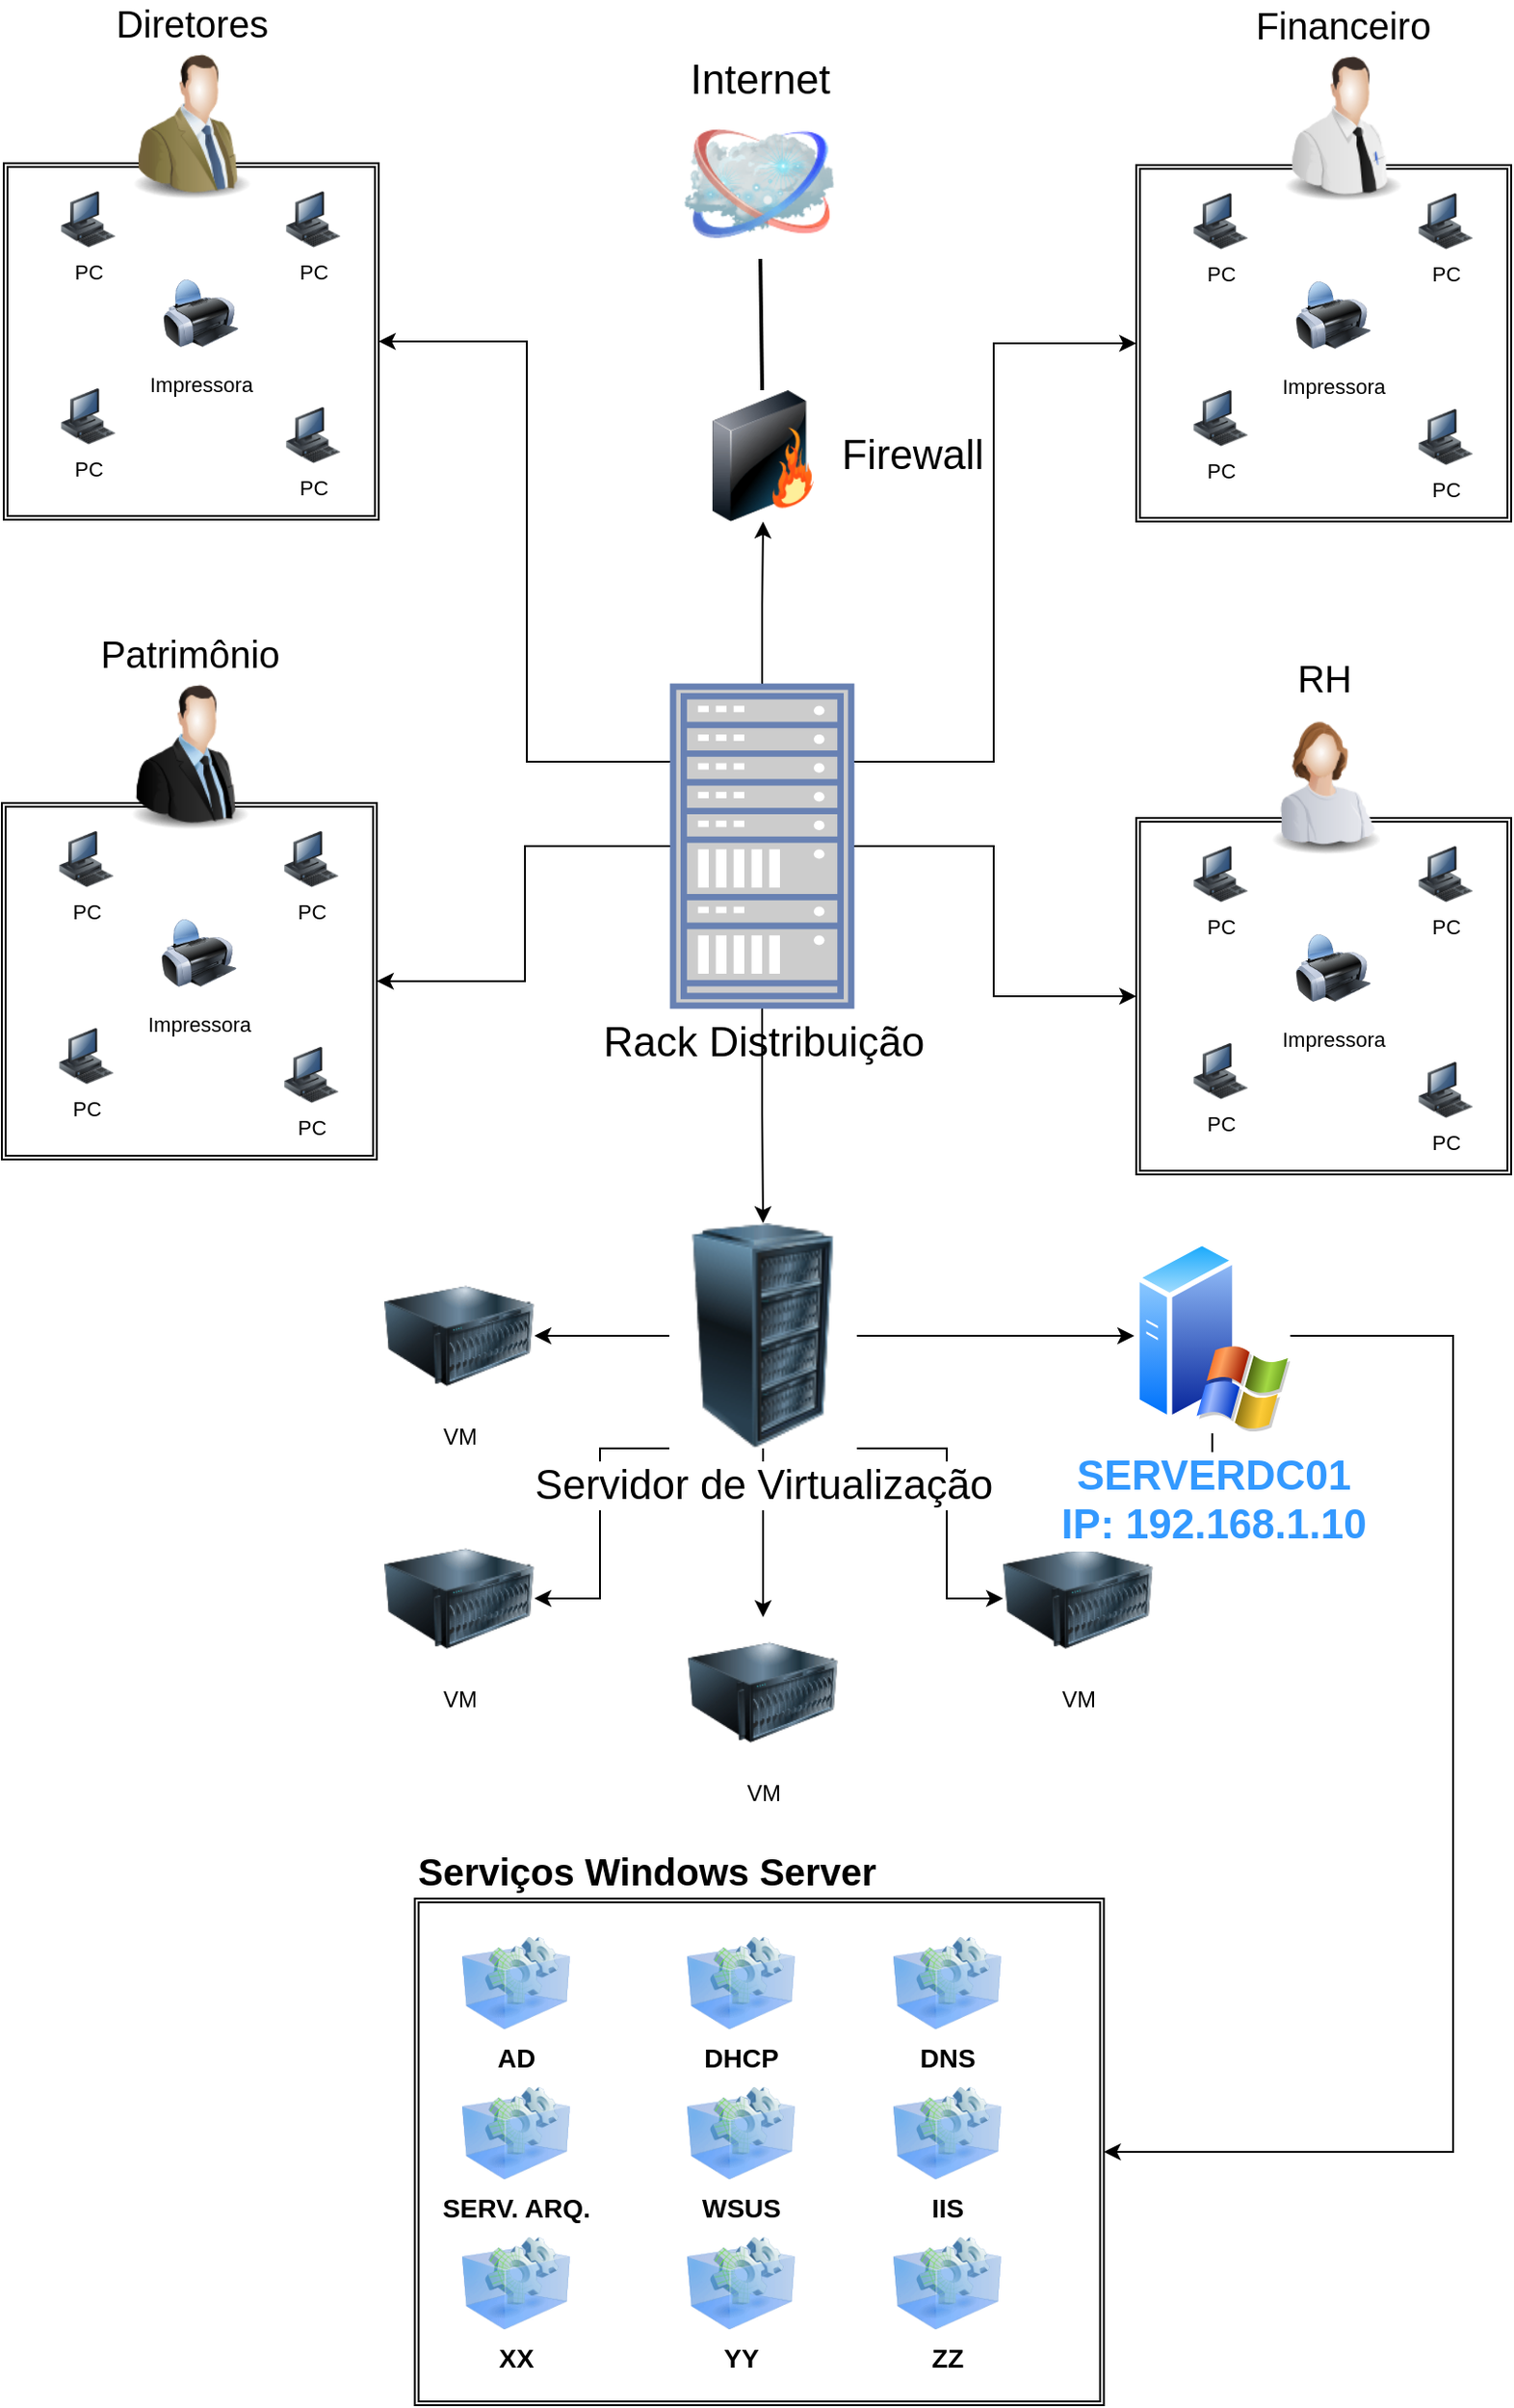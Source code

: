 <mxfile version="22.1.3" type="onedrive">
  <diagram name="Page-1" id="55a83fd1-7818-8e21-69c5-c3457e3827bb">
    <mxGraphModel grid="1" page="1" gridSize="10" guides="1" tooltips="1" connect="1" arrows="1" fold="1" pageScale="1" pageWidth="1100" pageHeight="850" background="none" math="0" shadow="0">
      <root>
        <mxCell id="0" />
        <mxCell id="1" parent="0" />
        <mxCell id="69ecfefc5c41e42c-2" value="Internet" style="image;html=1;labelBackgroundColor=#ffffff;image=img/lib/clip_art/networking/Cloud_128x128.png;rounded=1;shadow=0;comic=0;strokeWidth=2;fontSize=22;labelPosition=center;verticalLabelPosition=top;align=center;verticalAlign=bottom;" vertex="1" parent="1">
          <mxGeometry x="480" y="92" width="80" height="80" as="geometry" />
        </mxCell>
        <mxCell id="69ecfefc5c41e42c-19" style="edgeStyle=none;rounded=0;html=1;labelBackgroundColor=none;endArrow=none;strokeWidth=2;fontFamily=Verdana;fontSize=22" edge="1" parent="1" source="69ecfefc5c41e42c-3" target="69ecfefc5c41e42c-2">
          <mxGeometry relative="1" as="geometry" />
        </mxCell>
        <mxCell id="69ecfefc5c41e42c-3" value="Firewall" style="image;html=1;labelBackgroundColor=#ffffff;image=img/lib/clip_art/networking/Firewall_128x128.png;rounded=1;shadow=0;comic=0;strokeWidth=2;fontSize=22;labelPosition=right;verticalLabelPosition=middle;align=left;verticalAlign=middle;" vertex="1" parent="1">
          <mxGeometry x="482" y="242" width="80" height="70" as="geometry" />
        </mxCell>
        <mxCell id="dxCK5NF6PYWlYXXkP_ZU-16" style="edgeStyle=orthogonalEdgeStyle;rounded=0;orthogonalLoop=1;jettySize=auto;html=1;entryX=1;entryY=0.5;entryDx=0;entryDy=0;" edge="1" parent="1" source="dxCK5NF6PYWlYXXkP_ZU-10" target="dxCK5NF6PYWlYXXkP_ZU-13">
          <mxGeometry relative="1" as="geometry">
            <Array as="points">
              <mxPoint x="435" y="806" />
              <mxPoint x="435" y="886" />
            </Array>
          </mxGeometry>
        </mxCell>
        <mxCell id="dxCK5NF6PYWlYXXkP_ZU-19" style="edgeStyle=orthogonalEdgeStyle;rounded=0;orthogonalLoop=1;jettySize=auto;html=1;" edge="1" parent="1" source="dxCK5NF6PYWlYXXkP_ZU-10" target="dxCK5NF6PYWlYXXkP_ZU-11">
          <mxGeometry relative="1" as="geometry" />
        </mxCell>
        <mxCell id="dxCK5NF6PYWlYXXkP_ZU-20" style="edgeStyle=orthogonalEdgeStyle;rounded=0;orthogonalLoop=1;jettySize=auto;html=1;entryX=0;entryY=0.5;entryDx=0;entryDy=0;" edge="1" parent="1" source="dxCK5NF6PYWlYXXkP_ZU-10" target="dxCK5NF6PYWlYXXkP_ZU-12">
          <mxGeometry relative="1" as="geometry">
            <Array as="points">
              <mxPoint x="620" y="806" />
              <mxPoint x="620" y="886" />
            </Array>
          </mxGeometry>
        </mxCell>
        <mxCell id="dxCK5NF6PYWlYXXkP_ZU-111" style="edgeStyle=orthogonalEdgeStyle;rounded=0;orthogonalLoop=1;jettySize=auto;html=1;entryX=1;entryY=0.5;entryDx=0;entryDy=0;" edge="1" parent="1" source="dxCK5NF6PYWlYXXkP_ZU-10" target="dxCK5NF6PYWlYXXkP_ZU-14">
          <mxGeometry relative="1" as="geometry" />
        </mxCell>
        <mxCell id="dxCK5NF6PYWlYXXkP_ZU-112" style="edgeStyle=orthogonalEdgeStyle;rounded=0;orthogonalLoop=1;jettySize=auto;html=1;" edge="1" parent="1" source="dxCK5NF6PYWlYXXkP_ZU-10" target="dxCK5NF6PYWlYXXkP_ZU-110">
          <mxGeometry relative="1" as="geometry">
            <mxPoint x="650" y="746.0" as="targetPoint" />
          </mxGeometry>
        </mxCell>
        <mxCell id="dxCK5NF6PYWlYXXkP_ZU-10" value="Servidor de Virtualização" style="image;html=1;image=img/lib/clip_art/computers/Server_Rack_128x128.png;fontSize=22;" vertex="1" parent="1">
          <mxGeometry x="472" y="686" width="100" height="120" as="geometry" />
        </mxCell>
        <mxCell id="dxCK5NF6PYWlYXXkP_ZU-11" value="VM" style="image;html=1;image=img/lib/clip_art/computers/Server_128x128.png" vertex="1" parent="1">
          <mxGeometry x="482" y="896" width="80" height="80" as="geometry" />
        </mxCell>
        <mxCell id="dxCK5NF6PYWlYXXkP_ZU-12" value="VM" style="image;html=1;image=img/lib/clip_art/computers/Server_128x128.png" vertex="1" parent="1">
          <mxGeometry x="650" y="846" width="80" height="80" as="geometry" />
        </mxCell>
        <mxCell id="dxCK5NF6PYWlYXXkP_ZU-13" value="VM" style="image;html=1;image=img/lib/clip_art/computers/Server_128x128.png" vertex="1" parent="1">
          <mxGeometry x="320" y="846" width="80" height="80" as="geometry" />
        </mxCell>
        <mxCell id="dxCK5NF6PYWlYXXkP_ZU-14" value="VM" style="image;html=1;image=img/lib/clip_art/computers/Server_128x128.png" vertex="1" parent="1">
          <mxGeometry x="320" y="706" width="80" height="80" as="geometry" />
        </mxCell>
        <mxCell id="dxCK5NF6PYWlYXXkP_ZU-60" value="" style="group" vertex="1" connectable="0" parent="1">
          <mxGeometry x="116" y="462" width="200" height="190" as="geometry" />
        </mxCell>
        <mxCell id="dxCK5NF6PYWlYXXkP_ZU-54" value="" style="shape=ext;double=1;rounded=0;whiteSpace=wrap;html=1;" vertex="1" parent="dxCK5NF6PYWlYXXkP_ZU-60">
          <mxGeometry width="200" height="190" as="geometry" />
        </mxCell>
        <mxCell id="dxCK5NF6PYWlYXXkP_ZU-55" value="Impressora" style="image;html=1;labelBackgroundColor=#ffffff;image=img/lib/clip_art/computers/Printer_128x128.png;rounded=1;shadow=0;comic=0;strokeWidth=2;fontSize=11;" vertex="1" parent="dxCK5NF6PYWlYXXkP_ZU-60">
          <mxGeometry x="85" y="55" width="40" height="50" as="geometry" />
        </mxCell>
        <mxCell id="dxCK5NF6PYWlYXXkP_ZU-56" value="PC" style="image;html=1;labelBackgroundColor=#ffffff;image=img/lib/clip_art/computers/Workstation_128x128.png;rounded=1;shadow=0;comic=0;strokeWidth=2;fontSize=11;" vertex="1" parent="dxCK5NF6PYWlYXXkP_ZU-60">
          <mxGeometry x="30" y="120" width="30" height="30" as="geometry" />
        </mxCell>
        <mxCell id="dxCK5NF6PYWlYXXkP_ZU-57" value="PC" style="image;html=1;labelBackgroundColor=#ffffff;image=img/lib/clip_art/computers/Workstation_128x128.png;rounded=1;shadow=0;comic=0;strokeWidth=2;fontSize=11;" vertex="1" parent="dxCK5NF6PYWlYXXkP_ZU-60">
          <mxGeometry x="150" y="130" width="30" height="30" as="geometry" />
        </mxCell>
        <mxCell id="dxCK5NF6PYWlYXXkP_ZU-58" value="PC" style="image;html=1;labelBackgroundColor=#ffffff;image=img/lib/clip_art/computers/Workstation_128x128.png;rounded=1;shadow=0;comic=0;strokeWidth=2;fontSize=11;" vertex="1" parent="dxCK5NF6PYWlYXXkP_ZU-60">
          <mxGeometry x="150" y="15" width="30" height="30" as="geometry" />
        </mxCell>
        <mxCell id="dxCK5NF6PYWlYXXkP_ZU-59" value="PC" style="image;html=1;labelBackgroundColor=#ffffff;image=img/lib/clip_art/computers/Workstation_128x128.png;rounded=1;shadow=0;comic=0;strokeWidth=2;fontSize=11;" vertex="1" parent="dxCK5NF6PYWlYXXkP_ZU-60">
          <mxGeometry x="30" y="15" width="30" height="30" as="geometry" />
        </mxCell>
        <mxCell id="dxCK5NF6PYWlYXXkP_ZU-61" value="" style="group" vertex="1" connectable="0" parent="1">
          <mxGeometry x="721" y="470" width="200" height="190" as="geometry" />
        </mxCell>
        <mxCell id="dxCK5NF6PYWlYXXkP_ZU-42" value="" style="shape=ext;double=1;rounded=0;whiteSpace=wrap;html=1;" vertex="1" parent="dxCK5NF6PYWlYXXkP_ZU-61">
          <mxGeometry width="200" height="190" as="geometry" />
        </mxCell>
        <mxCell id="dxCK5NF6PYWlYXXkP_ZU-43" value="Impressora" style="image;html=1;labelBackgroundColor=#ffffff;image=img/lib/clip_art/computers/Printer_128x128.png;rounded=1;shadow=0;comic=0;strokeWidth=2;fontSize=11;" vertex="1" parent="dxCK5NF6PYWlYXXkP_ZU-61">
          <mxGeometry x="85" y="55" width="40" height="50" as="geometry" />
        </mxCell>
        <mxCell id="dxCK5NF6PYWlYXXkP_ZU-44" value="PC" style="image;html=1;labelBackgroundColor=#ffffff;image=img/lib/clip_art/computers/Workstation_128x128.png;rounded=1;shadow=0;comic=0;strokeWidth=2;fontSize=11;" vertex="1" parent="dxCK5NF6PYWlYXXkP_ZU-61">
          <mxGeometry x="30" y="120" width="30" height="30" as="geometry" />
        </mxCell>
        <mxCell id="dxCK5NF6PYWlYXXkP_ZU-45" value="PC" style="image;html=1;labelBackgroundColor=#ffffff;image=img/lib/clip_art/computers/Workstation_128x128.png;rounded=1;shadow=0;comic=0;strokeWidth=2;fontSize=11;" vertex="1" parent="dxCK5NF6PYWlYXXkP_ZU-61">
          <mxGeometry x="150" y="130" width="30" height="30" as="geometry" />
        </mxCell>
        <mxCell id="dxCK5NF6PYWlYXXkP_ZU-46" value="PC" style="image;html=1;labelBackgroundColor=#ffffff;image=img/lib/clip_art/computers/Workstation_128x128.png;rounded=1;shadow=0;comic=0;strokeWidth=2;fontSize=11;" vertex="1" parent="dxCK5NF6PYWlYXXkP_ZU-61">
          <mxGeometry x="150" y="15" width="30" height="30" as="geometry" />
        </mxCell>
        <mxCell id="dxCK5NF6PYWlYXXkP_ZU-47" value="PC" style="image;html=1;labelBackgroundColor=#ffffff;image=img/lib/clip_art/computers/Workstation_128x128.png;rounded=1;shadow=0;comic=0;strokeWidth=2;fontSize=11;" vertex="1" parent="dxCK5NF6PYWlYXXkP_ZU-61">
          <mxGeometry x="30" y="15" width="30" height="30" as="geometry" />
        </mxCell>
        <mxCell id="dxCK5NF6PYWlYXXkP_ZU-62" value="" style="group" vertex="1" connectable="0" parent="1">
          <mxGeometry x="721" y="122" width="200" height="190" as="geometry" />
        </mxCell>
        <mxCell id="dxCK5NF6PYWlYXXkP_ZU-32" value="" style="shape=ext;double=1;rounded=0;whiteSpace=wrap;html=1;" vertex="1" parent="dxCK5NF6PYWlYXXkP_ZU-62">
          <mxGeometry width="200" height="190" as="geometry" />
        </mxCell>
        <mxCell id="69ecfefc5c41e42c-6" value="Impressora" style="image;html=1;labelBackgroundColor=#ffffff;image=img/lib/clip_art/computers/Printer_128x128.png;rounded=1;shadow=0;comic=0;strokeWidth=2;fontSize=11;" vertex="1" parent="dxCK5NF6PYWlYXXkP_ZU-62">
          <mxGeometry x="85" y="55" width="40" height="50" as="geometry" />
        </mxCell>
        <mxCell id="dxCK5NF6PYWlYXXkP_ZU-29" value="PC" style="image;html=1;labelBackgroundColor=#ffffff;image=img/lib/clip_art/computers/Workstation_128x128.png;rounded=1;shadow=0;comic=0;strokeWidth=2;fontSize=11;" vertex="1" parent="dxCK5NF6PYWlYXXkP_ZU-62">
          <mxGeometry x="30" y="120" width="30" height="30" as="geometry" />
        </mxCell>
        <mxCell id="dxCK5NF6PYWlYXXkP_ZU-33" value="PC" style="image;html=1;labelBackgroundColor=#ffffff;image=img/lib/clip_art/computers/Workstation_128x128.png;rounded=1;shadow=0;comic=0;strokeWidth=2;fontSize=11;" vertex="1" parent="dxCK5NF6PYWlYXXkP_ZU-62">
          <mxGeometry x="150" y="130" width="30" height="30" as="geometry" />
        </mxCell>
        <mxCell id="dxCK5NF6PYWlYXXkP_ZU-34" value="PC" style="image;html=1;labelBackgroundColor=#ffffff;image=img/lib/clip_art/computers/Workstation_128x128.png;rounded=1;shadow=0;comic=0;strokeWidth=2;fontSize=11;" vertex="1" parent="dxCK5NF6PYWlYXXkP_ZU-62">
          <mxGeometry x="150" y="15" width="30" height="30" as="geometry" />
        </mxCell>
        <mxCell id="dxCK5NF6PYWlYXXkP_ZU-35" value="PC" style="image;html=1;labelBackgroundColor=#ffffff;image=img/lib/clip_art/computers/Workstation_128x128.png;rounded=1;shadow=0;comic=0;strokeWidth=2;fontSize=11;" vertex="1" parent="dxCK5NF6PYWlYXXkP_ZU-62">
          <mxGeometry x="30" y="15" width="30" height="30" as="geometry" />
        </mxCell>
        <mxCell id="dxCK5NF6PYWlYXXkP_ZU-63" value="" style="group" vertex="1" connectable="0" parent="1">
          <mxGeometry x="117" y="121" width="200" height="190" as="geometry" />
        </mxCell>
        <mxCell id="dxCK5NF6PYWlYXXkP_ZU-48" value="" style="shape=ext;double=1;rounded=0;whiteSpace=wrap;html=1;" vertex="1" parent="dxCK5NF6PYWlYXXkP_ZU-63">
          <mxGeometry width="200" height="190" as="geometry" />
        </mxCell>
        <mxCell id="dxCK5NF6PYWlYXXkP_ZU-49" value="Impressora" style="image;html=1;labelBackgroundColor=#ffffff;image=img/lib/clip_art/computers/Printer_128x128.png;rounded=1;shadow=0;comic=0;strokeWidth=2;fontSize=11;" vertex="1" parent="dxCK5NF6PYWlYXXkP_ZU-63">
          <mxGeometry x="85" y="55" width="40" height="50" as="geometry" />
        </mxCell>
        <mxCell id="dxCK5NF6PYWlYXXkP_ZU-50" value="PC" style="image;html=1;labelBackgroundColor=#ffffff;image=img/lib/clip_art/computers/Workstation_128x128.png;rounded=1;shadow=0;comic=0;strokeWidth=2;fontSize=11;" vertex="1" parent="dxCK5NF6PYWlYXXkP_ZU-63">
          <mxGeometry x="30" y="120" width="30" height="30" as="geometry" />
        </mxCell>
        <mxCell id="dxCK5NF6PYWlYXXkP_ZU-51" value="PC" style="image;html=1;labelBackgroundColor=#ffffff;image=img/lib/clip_art/computers/Workstation_128x128.png;rounded=1;shadow=0;comic=0;strokeWidth=2;fontSize=11;" vertex="1" parent="dxCK5NF6PYWlYXXkP_ZU-63">
          <mxGeometry x="150" y="130" width="30" height="30" as="geometry" />
        </mxCell>
        <mxCell id="dxCK5NF6PYWlYXXkP_ZU-52" value="PC" style="image;html=1;labelBackgroundColor=#ffffff;image=img/lib/clip_art/computers/Workstation_128x128.png;rounded=1;shadow=0;comic=0;strokeWidth=2;fontSize=11;" vertex="1" parent="dxCK5NF6PYWlYXXkP_ZU-63">
          <mxGeometry x="150" y="15" width="30" height="30" as="geometry" />
        </mxCell>
        <mxCell id="dxCK5NF6PYWlYXXkP_ZU-53" value="PC" style="image;html=1;labelBackgroundColor=#ffffff;image=img/lib/clip_art/computers/Workstation_128x128.png;rounded=1;shadow=0;comic=0;strokeWidth=2;fontSize=11;" vertex="1" parent="dxCK5NF6PYWlYXXkP_ZU-63">
          <mxGeometry x="30" y="15" width="30" height="30" as="geometry" />
        </mxCell>
        <mxCell id="dxCK5NF6PYWlYXXkP_ZU-64" value="&lt;font style=&quot;font-size: 20px;&quot;&gt;Patrimônio&lt;/font&gt;" style="image;html=1;image=img/lib/clip_art/people/Suit_Man_128x128.png;labelPosition=center;verticalLabelPosition=top;align=center;verticalAlign=bottom;" vertex="1" parent="1">
          <mxGeometry x="176" y="397" width="80" height="80" as="geometry" />
        </mxCell>
        <mxCell id="dxCK5NF6PYWlYXXkP_ZU-65" value="Diretores" style="image;html=1;image=img/lib/clip_art/people/Suit_Man_Green_128x128.png;fontSize=20;align=center;verticalAlign=bottom;labelPosition=center;verticalLabelPosition=top;" vertex="1" parent="1">
          <mxGeometry x="177" y="61" width="80" height="80" as="geometry" />
        </mxCell>
        <mxCell id="dxCK5NF6PYWlYXXkP_ZU-66" value="Financeiro" style="image;html=1;image=img/lib/clip_art/people/Tech_Man_128x128.png;fontSize=20;labelPosition=center;verticalLabelPosition=top;align=center;verticalAlign=bottom;" vertex="1" parent="1">
          <mxGeometry x="791" y="62" width="80" height="80" as="geometry" />
        </mxCell>
        <mxCell id="dxCK5NF6PYWlYXXkP_ZU-67" value="&lt;font style=&quot;font-size: 20px;&quot;&gt;RH&lt;/font&gt;" style="image;html=1;image=img/lib/clip_art/people/Worker_Woman_128x128.png;labelPosition=center;verticalLabelPosition=top;align=center;verticalAlign=bottom;" vertex="1" parent="1">
          <mxGeometry x="781" y="410" width="80" height="80" as="geometry" />
        </mxCell>
        <mxCell id="dxCK5NF6PYWlYXXkP_ZU-83" value="Serviços Windows Server" style="shape=ext;double=1;rounded=0;whiteSpace=wrap;html=1;labelPosition=center;verticalLabelPosition=top;align=left;verticalAlign=bottom;fontSize=20;fontStyle=1" vertex="1" parent="1">
          <mxGeometry x="336.25" y="1046" width="367.5" height="270" as="geometry" />
        </mxCell>
        <mxCell id="dxCK5NF6PYWlYXXkP_ZU-84" value="AD" style="image;html=1;image=img/lib/clip_art/computers/Virtual_Application_128x128.png;fontStyle=1;fontSize=14;" vertex="1" parent="1">
          <mxGeometry x="360" y="1066" width="60" height="50" as="geometry" />
        </mxCell>
        <mxCell id="dxCK5NF6PYWlYXXkP_ZU-96" value="SERV. ARQ." style="image;html=1;image=img/lib/clip_art/computers/Virtual_Application_128x128.png;fontStyle=1;fontSize=14;" vertex="1" parent="1">
          <mxGeometry x="360" y="1146" width="60" height="50" as="geometry" />
        </mxCell>
        <mxCell id="dxCK5NF6PYWlYXXkP_ZU-98" value="XX" style="image;html=1;image=img/lib/clip_art/computers/Virtual_Application_128x128.png;fontStyle=1;fontSize=14;" vertex="1" parent="1">
          <mxGeometry x="360" y="1226" width="60" height="50" as="geometry" />
        </mxCell>
        <mxCell id="dxCK5NF6PYWlYXXkP_ZU-99" value="DHCP" style="image;html=1;image=img/lib/clip_art/computers/Virtual_Application_128x128.png;fontStyle=1;fontSize=14;" vertex="1" parent="1">
          <mxGeometry x="480" y="1066" width="60" height="50" as="geometry" />
        </mxCell>
        <mxCell id="dxCK5NF6PYWlYXXkP_ZU-100" value="WSUS" style="image;html=1;image=img/lib/clip_art/computers/Virtual_Application_128x128.png;fontStyle=1;fontSize=14;" vertex="1" parent="1">
          <mxGeometry x="480" y="1146" width="60" height="50" as="geometry" />
        </mxCell>
        <mxCell id="dxCK5NF6PYWlYXXkP_ZU-101" value="YY" style="image;html=1;image=img/lib/clip_art/computers/Virtual_Application_128x128.png;fontStyle=1;fontSize=14;" vertex="1" parent="1">
          <mxGeometry x="480" y="1226" width="60" height="50" as="geometry" />
        </mxCell>
        <mxCell id="dxCK5NF6PYWlYXXkP_ZU-102" value="DNS" style="image;html=1;image=img/lib/clip_art/computers/Virtual_Application_128x128.png;fontStyle=1;fontSize=14;" vertex="1" parent="1">
          <mxGeometry x="590" y="1066" width="60" height="50" as="geometry" />
        </mxCell>
        <mxCell id="dxCK5NF6PYWlYXXkP_ZU-103" value="IIS" style="image;html=1;image=img/lib/clip_art/computers/Virtual_Application_128x128.png;fontStyle=1;fontSize=14;" vertex="1" parent="1">
          <mxGeometry x="590" y="1146" width="60" height="50" as="geometry" />
        </mxCell>
        <mxCell id="dxCK5NF6PYWlYXXkP_ZU-104" value="ZZ" style="image;html=1;image=img/lib/clip_art/computers/Virtual_Application_128x128.png;fontStyle=1;fontSize=14;" vertex="1" parent="1">
          <mxGeometry x="590" y="1226" width="60" height="50" as="geometry" />
        </mxCell>
        <mxCell id="dxCK5NF6PYWlYXXkP_ZU-121" style="edgeStyle=orthogonalEdgeStyle;rounded=0;orthogonalLoop=1;jettySize=auto;html=1;entryX=1;entryY=0.5;entryDx=0;entryDy=0;exitX=1;exitY=0.5;exitDx=0;exitDy=0;" edge="1" parent="1" source="dxCK5NF6PYWlYXXkP_ZU-110" target="dxCK5NF6PYWlYXXkP_ZU-83">
          <mxGeometry relative="1" as="geometry">
            <Array as="points">
              <mxPoint x="890" y="746" />
              <mxPoint x="890" y="1181" />
            </Array>
          </mxGeometry>
        </mxCell>
        <mxCell id="7YNDUlg3ZJvanOb8iCMV-1" value="" style="edgeStyle=orthogonalEdgeStyle;rounded=0;orthogonalLoop=1;jettySize=auto;html=1;" edge="1" parent="1" source="dxCK5NF6PYWlYXXkP_ZU-110" target="dxCK5NF6PYWlYXXkP_ZU-12">
          <mxGeometry relative="1" as="geometry" />
        </mxCell>
        <mxCell id="dxCK5NF6PYWlYXXkP_ZU-110" value="&lt;font style=&quot;font-size: 22px;&quot; color=&quot;#3399ff&quot;&gt;&lt;b&gt;SERVERDC01&lt;br&gt;IP: 192.168.1.10&lt;br&gt;&lt;/b&gt;&lt;/font&gt;" style="image;aspect=fixed;perimeter=ellipsePerimeter;html=1;align=center;shadow=0;dashed=0;spacingTop=3;image=img/lib/active_directory/windows_server_2.svg;" vertex="1" parent="1">
          <mxGeometry x="720" y="694" width="83.2" height="104" as="geometry" />
        </mxCell>
        <mxCell id="dxCK5NF6PYWlYXXkP_ZU-114" style="edgeStyle=orthogonalEdgeStyle;rounded=0;orthogonalLoop=1;jettySize=auto;html=1;entryX=0.5;entryY=1;entryDx=0;entryDy=0;" edge="1" parent="1" source="dxCK5NF6PYWlYXXkP_ZU-113" target="69ecfefc5c41e42c-3">
          <mxGeometry relative="1" as="geometry" />
        </mxCell>
        <mxCell id="dxCK5NF6PYWlYXXkP_ZU-115" style="edgeStyle=orthogonalEdgeStyle;rounded=0;orthogonalLoop=1;jettySize=auto;html=1;entryX=0.5;entryY=0;entryDx=0;entryDy=0;" edge="1" parent="1" source="dxCK5NF6PYWlYXXkP_ZU-113" target="dxCK5NF6PYWlYXXkP_ZU-10">
          <mxGeometry relative="1" as="geometry" />
        </mxCell>
        <mxCell id="dxCK5NF6PYWlYXXkP_ZU-116" style="edgeStyle=orthogonalEdgeStyle;rounded=0;orthogonalLoop=1;jettySize=auto;html=1;" edge="1" parent="1" source="dxCK5NF6PYWlYXXkP_ZU-113" target="dxCK5NF6PYWlYXXkP_ZU-42">
          <mxGeometry relative="1" as="geometry" />
        </mxCell>
        <mxCell id="dxCK5NF6PYWlYXXkP_ZU-117" style="edgeStyle=orthogonalEdgeStyle;rounded=0;orthogonalLoop=1;jettySize=auto;html=1;entryX=1;entryY=0.5;entryDx=0;entryDy=0;" edge="1" parent="1" source="dxCK5NF6PYWlYXXkP_ZU-113" target="dxCK5NF6PYWlYXXkP_ZU-54">
          <mxGeometry relative="1" as="geometry" />
        </mxCell>
        <mxCell id="dxCK5NF6PYWlYXXkP_ZU-118" style="edgeStyle=orthogonalEdgeStyle;rounded=0;orthogonalLoop=1;jettySize=auto;html=1;entryX=1;entryY=0.5;entryDx=0;entryDy=0;" edge="1" parent="1" source="dxCK5NF6PYWlYXXkP_ZU-113" target="dxCK5NF6PYWlYXXkP_ZU-48">
          <mxGeometry relative="1" as="geometry">
            <Array as="points">
              <mxPoint x="396" y="440" />
              <mxPoint x="396" y="216" />
            </Array>
          </mxGeometry>
        </mxCell>
        <mxCell id="dxCK5NF6PYWlYXXkP_ZU-119" style="edgeStyle=orthogonalEdgeStyle;rounded=0;orthogonalLoop=1;jettySize=auto;html=1;entryX=0;entryY=0.5;entryDx=0;entryDy=0;" edge="1" parent="1" source="dxCK5NF6PYWlYXXkP_ZU-113" target="dxCK5NF6PYWlYXXkP_ZU-32">
          <mxGeometry relative="1" as="geometry">
            <Array as="points">
              <mxPoint x="645" y="440" />
              <mxPoint x="645" y="217" />
            </Array>
          </mxGeometry>
        </mxCell>
        <mxCell id="dxCK5NF6PYWlYXXkP_ZU-113" value="&lt;font color=&quot;#000000&quot; style=&quot;font-size: 22px;&quot;&gt;Rack Distribuição&lt;/font&gt;" style="fontColor=#0066CC;verticalAlign=top;verticalLabelPosition=bottom;labelPosition=center;align=center;html=1;outlineConnect=0;fillColor=#CCCCCC;strokeColor=#6881B3;gradientColor=none;gradientDirection=north;strokeWidth=2;shape=mxgraph.networks.rack;" vertex="1" parent="1">
          <mxGeometry x="474" y="400" width="95" height="170" as="geometry" />
        </mxCell>
      </root>
    </mxGraphModel>
  </diagram>
</mxfile>
